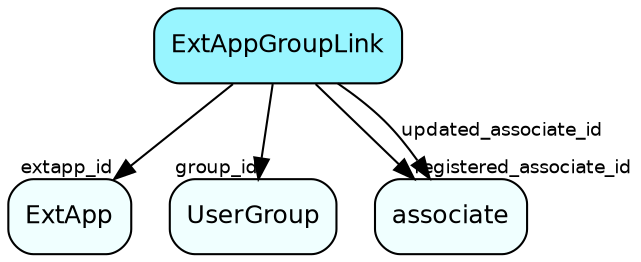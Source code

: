digraph ExtAppGroupLink  {
node [shape = box style="rounded, filled" fontname = "Helvetica" fontsize = "12" ]
edge [fontname = "Helvetica" fontsize = "9"]

ExtAppGroupLink[fillcolor = "cadetblue1"]
ExtApp[fillcolor = "azure1"]
UserGroup[fillcolor = "azure1"]
associate[fillcolor = "azure1"]
ExtAppGroupLink -> ExtApp [headlabel = "extapp_id"]
ExtAppGroupLink -> UserGroup [headlabel = "group_id"]
ExtAppGroupLink -> associate [headlabel = "registered_associate_id"]
ExtAppGroupLink -> associate [label = "updated_associate_id"]
}
